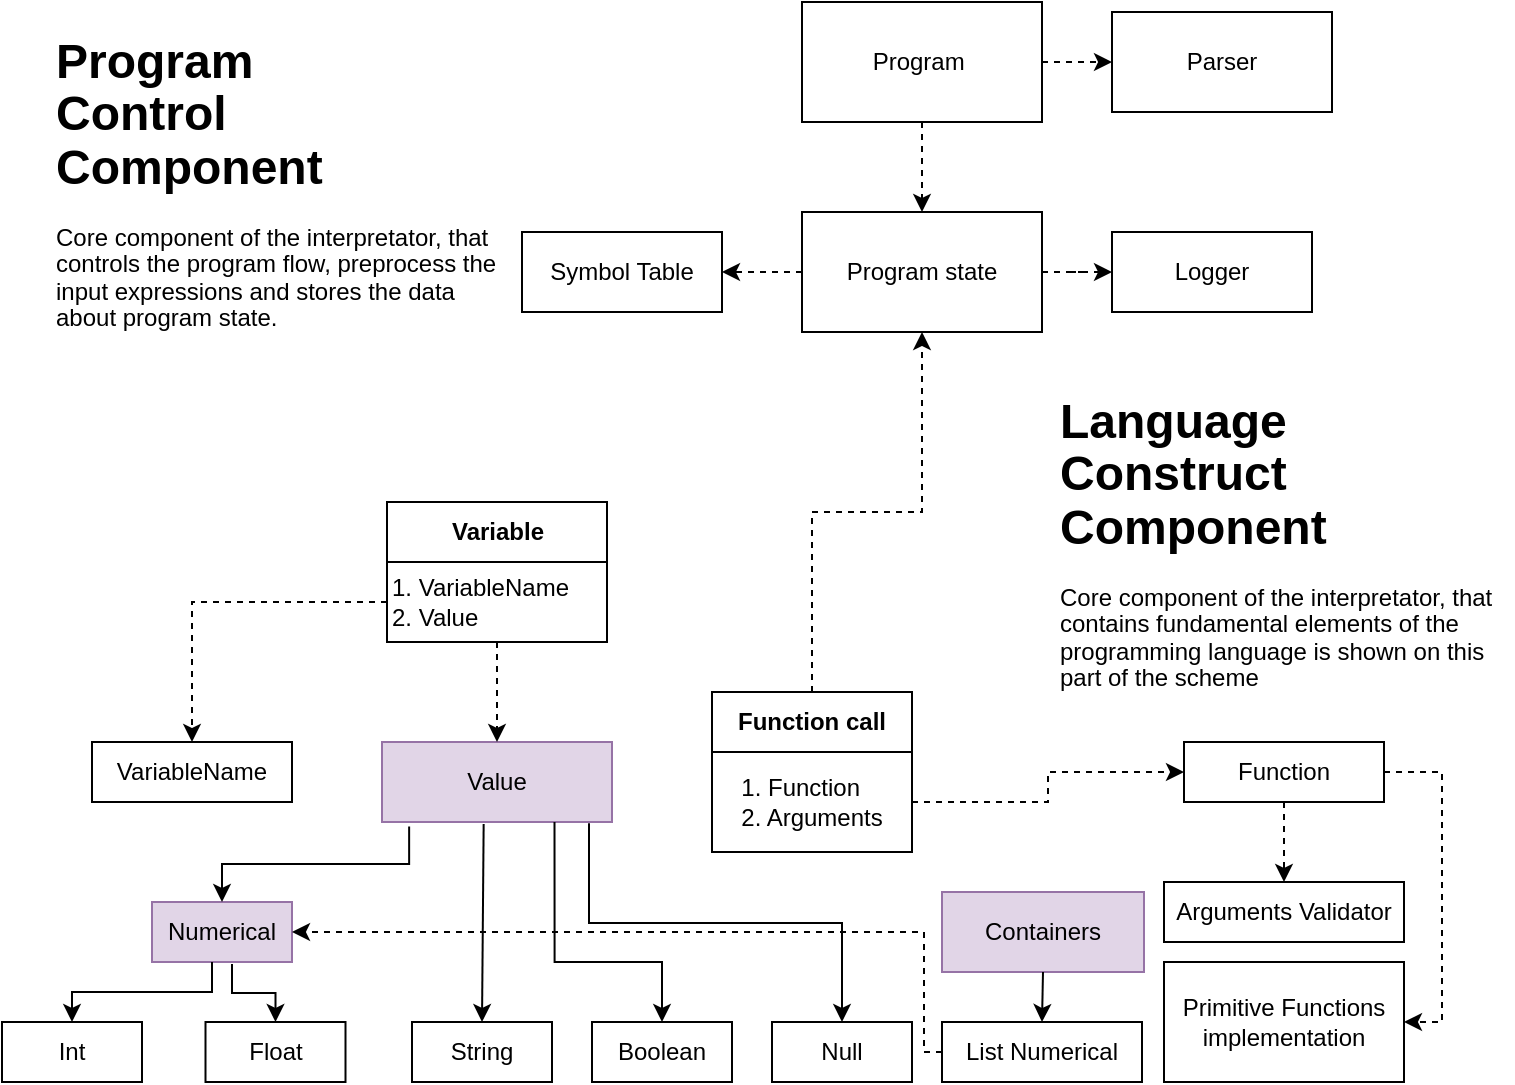 <mxfile version="24.7.17">
  <diagram name="Страница — 1" id="39CopM4U_Jnnk8-4A_5U">
    <mxGraphModel dx="1138" dy="624" grid="1" gridSize="10" guides="1" tooltips="1" connect="1" arrows="1" fold="1" page="1" pageScale="1" pageWidth="827" pageHeight="1169" math="0" shadow="0">
      <root>
        <mxCell id="0" />
        <mxCell id="1" parent="0" />
        <mxCell id="wvWucrkjCvH1_LwUqL4V-4" value="Int" style="rounded=0;whiteSpace=wrap;html=1;" vertex="1" parent="1">
          <mxGeometry x="50" y="1100" width="70" height="30" as="geometry" />
        </mxCell>
        <mxCell id="wvWucrkjCvH1_LwUqL4V-5" value="Float" style="rounded=0;whiteSpace=wrap;html=1;" vertex="1" parent="1">
          <mxGeometry x="151.75" y="1100" width="70" height="30" as="geometry" />
        </mxCell>
        <mxCell id="wvWucrkjCvH1_LwUqL4V-6" value="String" style="rounded=0;whiteSpace=wrap;html=1;" vertex="1" parent="1">
          <mxGeometry x="255" y="1100" width="70" height="30" as="geometry" />
        </mxCell>
        <mxCell id="wvWucrkjCvH1_LwUqL4V-7" value="Boolean" style="rounded=0;whiteSpace=wrap;html=1;" vertex="1" parent="1">
          <mxGeometry x="345" y="1100" width="70" height="30" as="geometry" />
        </mxCell>
        <mxCell id="wvWucrkjCvH1_LwUqL4V-8" value="Null" style="rounded=0;whiteSpace=wrap;html=1;" vertex="1" parent="1">
          <mxGeometry x="435" y="1100" width="70" height="30" as="geometry" />
        </mxCell>
        <mxCell id="wvWucrkjCvH1_LwUqL4V-10" value="Numerical" style="rounded=0;whiteSpace=wrap;html=1;fillColor=#e1d5e7;strokeColor=#9673a6;" vertex="1" parent="1">
          <mxGeometry x="125" y="1040" width="70" height="30" as="geometry" />
        </mxCell>
        <mxCell id="wvWucrkjCvH1_LwUqL4V-12" value="" style="endArrow=classic;html=1;rounded=0;entryX=0.5;entryY=0;entryDx=0;entryDy=0;edgeStyle=elbowEdgeStyle;elbow=vertical;" edge="1" parent="1" target="wvWucrkjCvH1_LwUqL4V-4">
          <mxGeometry width="50" height="50" relative="1" as="geometry">
            <mxPoint x="155" y="1070" as="sourcePoint" />
            <mxPoint x="205" y="1020" as="targetPoint" />
          </mxGeometry>
        </mxCell>
        <mxCell id="wvWucrkjCvH1_LwUqL4V-13" value="" style="endArrow=classic;html=1;rounded=0;entryX=0.5;entryY=0;entryDx=0;entryDy=0;edgeStyle=elbowEdgeStyle;elbow=vertical;" edge="1" parent="1" target="wvWucrkjCvH1_LwUqL4V-5">
          <mxGeometry width="50" height="50" relative="1" as="geometry">
            <mxPoint x="165" y="1071" as="sourcePoint" />
            <mxPoint x="195" y="1100" as="targetPoint" />
          </mxGeometry>
        </mxCell>
        <mxCell id="wvWucrkjCvH1_LwUqL4V-15" value="Value" style="rounded=0;whiteSpace=wrap;html=1;labelBackgroundColor=none;fillColor=#e1d5e7;strokeColor=#9673a6;" vertex="1" parent="1">
          <mxGeometry x="240" y="960" width="115" height="40" as="geometry" />
        </mxCell>
        <mxCell id="wvWucrkjCvH1_LwUqL4V-17" value="" style="endArrow=classic;html=1;rounded=0;exitX=0.118;exitY=1.055;exitDx=0;exitDy=0;entryX=0.5;entryY=0;entryDx=0;entryDy=0;edgeStyle=elbowEdgeStyle;elbow=vertical;exitPerimeter=0;" edge="1" parent="1" source="wvWucrkjCvH1_LwUqL4V-15" target="wvWucrkjCvH1_LwUqL4V-10">
          <mxGeometry width="50" height="50" relative="1" as="geometry">
            <mxPoint x="405" y="1080" as="sourcePoint" />
            <mxPoint x="455" y="1030" as="targetPoint" />
          </mxGeometry>
        </mxCell>
        <mxCell id="wvWucrkjCvH1_LwUqL4V-18" value="" style="endArrow=classic;html=1;rounded=0;entryX=0.5;entryY=0;entryDx=0;entryDy=0;exitX=0.442;exitY=1.025;exitDx=0;exitDy=0;exitPerimeter=0;" edge="1" parent="1" source="wvWucrkjCvH1_LwUqL4V-15" target="wvWucrkjCvH1_LwUqL4V-6">
          <mxGeometry width="50" height="50" relative="1" as="geometry">
            <mxPoint x="290" y="1000" as="sourcePoint" />
            <mxPoint x="455" y="1030" as="targetPoint" />
          </mxGeometry>
        </mxCell>
        <mxCell id="wvWucrkjCvH1_LwUqL4V-19" value="" style="endArrow=classic;html=1;rounded=0;exitX=0.75;exitY=1;exitDx=0;exitDy=0;entryX=0.5;entryY=0;entryDx=0;entryDy=0;edgeStyle=orthogonalEdgeStyle;" edge="1" parent="1" source="wvWucrkjCvH1_LwUqL4V-15" target="wvWucrkjCvH1_LwUqL4V-7">
          <mxGeometry width="50" height="50" relative="1" as="geometry">
            <mxPoint x="405" y="1080" as="sourcePoint" />
            <mxPoint x="455" y="1030" as="targetPoint" />
            <Array as="points">
              <mxPoint x="326" y="1070" />
              <mxPoint x="380" y="1070" />
            </Array>
          </mxGeometry>
        </mxCell>
        <mxCell id="wvWucrkjCvH1_LwUqL4V-20" value="" style="endArrow=classic;html=1;rounded=0;edgeStyle=elbowEdgeStyle;elbow=vertical;exitX=0.9;exitY=1.015;exitDx=0;exitDy=0;exitPerimeter=0;" edge="1" parent="1" source="wvWucrkjCvH1_LwUqL4V-15">
          <mxGeometry width="50" height="50" relative="1" as="geometry">
            <mxPoint x="331" y="1010" as="sourcePoint" />
            <mxPoint x="470" y="1100" as="targetPoint" />
          </mxGeometry>
        </mxCell>
        <mxCell id="wvWucrkjCvH1_LwUqL4V-21" value="Containers" style="rounded=0;whiteSpace=wrap;html=1;fillColor=#e1d5e7;strokeColor=#9673a6;" vertex="1" parent="1">
          <mxGeometry x="520" y="1035" width="101" height="40" as="geometry" />
        </mxCell>
        <mxCell id="wvWucrkjCvH1_LwUqL4V-22" value="" style="endArrow=classic;html=1;rounded=0;exitX=0.5;exitY=1;exitDx=0;exitDy=0;entryX=0.5;entryY=0;entryDx=0;entryDy=0;" edge="1" parent="1" source="wvWucrkjCvH1_LwUqL4V-21" target="wvWucrkjCvH1_LwUqL4V-23">
          <mxGeometry width="50" height="50" relative="1" as="geometry">
            <mxPoint x="392.5" y="980" as="sourcePoint" />
            <mxPoint x="565.5" y="1090" as="targetPoint" />
          </mxGeometry>
        </mxCell>
        <mxCell id="wvWucrkjCvH1_LwUqL4V-23" value="List Numerical" style="rounded=0;whiteSpace=wrap;html=1;" vertex="1" parent="1">
          <mxGeometry x="520" y="1100" width="100" height="30" as="geometry" />
        </mxCell>
        <mxCell id="wvWucrkjCvH1_LwUqL4V-45" value="" style="edgeStyle=orthogonalEdgeStyle;rounded=0;orthogonalLoop=1;jettySize=auto;html=1;dashed=1;" edge="1" parent="1" source="wvWucrkjCvH1_LwUqL4V-31" target="wvWucrkjCvH1_LwUqL4V-44">
          <mxGeometry relative="1" as="geometry" />
        </mxCell>
        <mxCell id="wvWucrkjCvH1_LwUqL4V-31" value="1. VariableName&lt;div&gt;2. Value&lt;/div&gt;" style="rounded=0;whiteSpace=wrap;html=1;align=left;" vertex="1" parent="1">
          <mxGeometry x="242.5" y="870" width="110" height="40" as="geometry" />
        </mxCell>
        <mxCell id="wvWucrkjCvH1_LwUqL4V-39" value="" style="edgeStyle=orthogonalEdgeStyle;rounded=0;orthogonalLoop=1;jettySize=auto;html=1;dashed=1;" edge="1" parent="1" source="wvWucrkjCvH1_LwUqL4V-32" target="wvWucrkjCvH1_LwUqL4V-38">
          <mxGeometry relative="1" as="geometry" />
        </mxCell>
        <mxCell id="wvWucrkjCvH1_LwUqL4V-32" value="Function" style="rounded=0;whiteSpace=wrap;html=1;" vertex="1" parent="1">
          <mxGeometry x="641" y="960" width="100" height="30" as="geometry" />
        </mxCell>
        <mxCell id="wvWucrkjCvH1_LwUqL4V-37" value="" style="edgeStyle=orthogonalEdgeStyle;rounded=0;orthogonalLoop=1;jettySize=auto;html=1;dashed=1;" edge="1" parent="1" source="wvWucrkjCvH1_LwUqL4V-34" target="wvWucrkjCvH1_LwUqL4V-32">
          <mxGeometry relative="1" as="geometry" />
        </mxCell>
        <mxCell id="wvWucrkjCvH1_LwUqL4V-34" value="&lt;div style=&quot;text-align: left;&quot;&gt;&lt;span style=&quot;background-color: initial;&quot;&gt;1. Function&lt;/span&gt;&lt;/div&gt;2. Arguments" style="rounded=0;whiteSpace=wrap;html=1;" vertex="1" parent="1">
          <mxGeometry x="405" y="965" width="100" height="50" as="geometry" />
        </mxCell>
        <mxCell id="wvWucrkjCvH1_LwUqL4V-35" value="" style="endArrow=classic;html=1;rounded=0;exitX=0.5;exitY=1;exitDx=0;exitDy=0;entryX=0.5;entryY=0;entryDx=0;entryDy=0;dashed=1;" edge="1" parent="1" source="wvWucrkjCvH1_LwUqL4V-31" target="wvWucrkjCvH1_LwUqL4V-15">
          <mxGeometry width="50" height="50" relative="1" as="geometry">
            <mxPoint x="415" y="930" as="sourcePoint" />
            <mxPoint x="465" y="880" as="targetPoint" />
          </mxGeometry>
        </mxCell>
        <mxCell id="wvWucrkjCvH1_LwUqL4V-36" value="" style="endArrow=classic;html=1;rounded=0;exitX=0;exitY=0.5;exitDx=0;exitDy=0;dashed=1;edgeStyle=elbowEdgeStyle;entryX=1;entryY=0.5;entryDx=0;entryDy=0;" edge="1" parent="1" source="wvWucrkjCvH1_LwUqL4V-23" target="wvWucrkjCvH1_LwUqL4V-10">
          <mxGeometry width="50" height="50" relative="1" as="geometry">
            <mxPoint x="493.5" y="1115" as="sourcePoint" />
            <mxPoint x="171" y="1060" as="targetPoint" />
            <Array as="points">
              <mxPoint x="511" y="1090" />
            </Array>
          </mxGeometry>
        </mxCell>
        <mxCell id="wvWucrkjCvH1_LwUqL4V-38" value="&lt;div&gt;&lt;br&gt;&lt;/div&gt;Arguments Validator&lt;div&gt;&lt;br&gt;&lt;/div&gt;" style="rounded=0;whiteSpace=wrap;html=1;" vertex="1" parent="1">
          <mxGeometry x="631" y="1030" width="120" height="30" as="geometry" />
        </mxCell>
        <mxCell id="wvWucrkjCvH1_LwUqL4V-42" value="Function call" style="swimlane;whiteSpace=wrap;html=1;startSize=30;" vertex="1" parent="1">
          <mxGeometry x="405" y="935" width="100" height="80" as="geometry">
            <mxRectangle x="644" y="240" width="110" height="30" as="alternateBounds" />
          </mxGeometry>
        </mxCell>
        <mxCell id="wvWucrkjCvH1_LwUqL4V-44" value="VariableName" style="rounded=0;whiteSpace=wrap;html=1;" vertex="1" parent="1">
          <mxGeometry x="95" y="960" width="100" height="30" as="geometry" />
        </mxCell>
        <mxCell id="wvWucrkjCvH1_LwUqL4V-46" value="Variable" style="swimlane;whiteSpace=wrap;html=1;startSize=30;" vertex="1" parent="1">
          <mxGeometry x="242.5" y="840" width="110" height="70" as="geometry" />
        </mxCell>
        <mxCell id="wvWucrkjCvH1_LwUqL4V-50" value="&lt;h1 style=&quot;margin-top: 0px; line-height: 110%;&quot;&gt;Language Construct Component&lt;/h1&gt;&lt;p style=&quot;line-height: 110%;&quot;&gt;Core component of the interpretator, that contains fundamental elements of the programming language is shown on this part of the scheme&lt;/p&gt;" style="text;html=1;whiteSpace=wrap;overflow=hidden;rounded=0;align=left;verticalAlign=top;textShadow=0;" vertex="1" parent="1">
          <mxGeometry x="576.5" y="780" width="229" height="170" as="geometry" />
        </mxCell>
        <mxCell id="wvWucrkjCvH1_LwUqL4V-52" value="Primitive Functions implementation" style="rounded=0;whiteSpace=wrap;html=1;" vertex="1" parent="1">
          <mxGeometry x="631" y="1070" width="120" height="60" as="geometry" />
        </mxCell>
        <mxCell id="wvWucrkjCvH1_LwUqL4V-53" value="" style="endArrow=classic;html=1;rounded=0;exitX=1;exitY=0.5;exitDx=0;exitDy=0;entryX=1;entryY=0.5;entryDx=0;entryDy=0;edgeStyle=orthogonalEdgeStyle;dashed=1;" edge="1" parent="1" source="wvWucrkjCvH1_LwUqL4V-32" target="wvWucrkjCvH1_LwUqL4V-52">
          <mxGeometry width="50" height="50" relative="1" as="geometry">
            <mxPoint x="741" y="980" as="sourcePoint" />
            <mxPoint x="791" y="930" as="targetPoint" />
            <Array as="points">
              <mxPoint x="770" y="975" />
              <mxPoint x="770" y="1100" />
            </Array>
          </mxGeometry>
        </mxCell>
        <mxCell id="wvWucrkjCvH1_LwUqL4V-56" value="" style="edgeStyle=orthogonalEdgeStyle;rounded=0;orthogonalLoop=1;jettySize=auto;html=1;dashed=1;" edge="1" parent="1" source="wvWucrkjCvH1_LwUqL4V-54" target="wvWucrkjCvH1_LwUqL4V-55">
          <mxGeometry relative="1" as="geometry" />
        </mxCell>
        <mxCell id="wvWucrkjCvH1_LwUqL4V-58" value="" style="edgeStyle=orthogonalEdgeStyle;rounded=0;orthogonalLoop=1;jettySize=auto;html=1;dashed=1;" edge="1" parent="1" source="wvWucrkjCvH1_LwUqL4V-54" target="wvWucrkjCvH1_LwUqL4V-57">
          <mxGeometry relative="1" as="geometry" />
        </mxCell>
        <mxCell id="wvWucrkjCvH1_LwUqL4V-54" value="Program state" style="rounded=0;whiteSpace=wrap;html=1;" vertex="1" parent="1">
          <mxGeometry x="450" y="695" width="120" height="60" as="geometry" />
        </mxCell>
        <mxCell id="wvWucrkjCvH1_LwUqL4V-55" value="Symbol Table" style="whiteSpace=wrap;html=1;rounded=0;" vertex="1" parent="1">
          <mxGeometry x="310" y="705" width="100" height="40" as="geometry" />
        </mxCell>
        <mxCell id="wvWucrkjCvH1_LwUqL4V-57" value="Logger" style="whiteSpace=wrap;html=1;rounded=0;" vertex="1" parent="1">
          <mxGeometry x="605" y="705" width="100" height="40" as="geometry" />
        </mxCell>
        <mxCell id="wvWucrkjCvH1_LwUqL4V-60" value="" style="endArrow=classic;html=1;rounded=0;entryX=0.5;entryY=1;entryDx=0;entryDy=0;exitX=0.5;exitY=0;exitDx=0;exitDy=0;dashed=1;edgeStyle=orthogonalEdgeStyle;" edge="1" parent="1" source="wvWucrkjCvH1_LwUqL4V-42" target="wvWucrkjCvH1_LwUqL4V-54">
          <mxGeometry width="50" height="50" relative="1" as="geometry">
            <mxPoint x="430" y="790" as="sourcePoint" />
            <mxPoint x="480" y="740" as="targetPoint" />
          </mxGeometry>
        </mxCell>
        <mxCell id="wvWucrkjCvH1_LwUqL4V-71" value="" style="edgeStyle=orthogonalEdgeStyle;rounded=0;orthogonalLoop=1;jettySize=auto;html=1;entryX=0.5;entryY=0;entryDx=0;entryDy=0;dashed=1;" edge="1" parent="1" source="wvWucrkjCvH1_LwUqL4V-65" target="wvWucrkjCvH1_LwUqL4V-54">
          <mxGeometry relative="1" as="geometry">
            <mxPoint x="595.0" y="560" as="targetPoint" />
          </mxGeometry>
        </mxCell>
        <mxCell id="wvWucrkjCvH1_LwUqL4V-65" value="Program&amp;nbsp;" style="rounded=0;whiteSpace=wrap;html=1;" vertex="1" parent="1">
          <mxGeometry x="450" y="590" width="120" height="60" as="geometry" />
        </mxCell>
        <mxCell id="wvWucrkjCvH1_LwUqL4V-72" value="" style="endArrow=classic;html=1;rounded=0;exitX=1;exitY=0.5;exitDx=0;exitDy=0;edgeStyle=orthogonalEdgeStyle;dashed=1;entryX=0;entryY=0.5;entryDx=0;entryDy=0;" edge="1" parent="1" source="wvWucrkjCvH1_LwUqL4V-65" target="wvWucrkjCvH1_LwUqL4V-73">
          <mxGeometry width="50" height="50" relative="1" as="geometry">
            <mxPoint x="570" y="595" as="sourcePoint" />
            <mxPoint x="645" y="590" as="targetPoint" />
          </mxGeometry>
        </mxCell>
        <mxCell id="wvWucrkjCvH1_LwUqL4V-73" value="Parser" style="rounded=0;whiteSpace=wrap;html=1;" vertex="1" parent="1">
          <mxGeometry x="605" y="595" width="110" height="50" as="geometry" />
        </mxCell>
        <mxCell id="wvWucrkjCvH1_LwUqL4V-74" value="&lt;h1 style=&quot;margin-top: 0px; line-height: 110%;&quot;&gt;Program&amp;nbsp; &amp;nbsp; &lt;br&gt;Control&amp;nbsp; Component&lt;/h1&gt;&lt;p style=&quot;line-height: 110%;&quot;&gt;Core component of the interpretator, that controls the program flow, preprocess the input expressions and stores the data about program state.&amp;nbsp;&lt;/p&gt;" style="text;html=1;whiteSpace=wrap;overflow=hidden;rounded=0;align=left;verticalAlign=top;textShadow=0;" vertex="1" parent="1">
          <mxGeometry x="75" y="600" width="223.5" height="170" as="geometry" />
        </mxCell>
      </root>
    </mxGraphModel>
  </diagram>
</mxfile>
